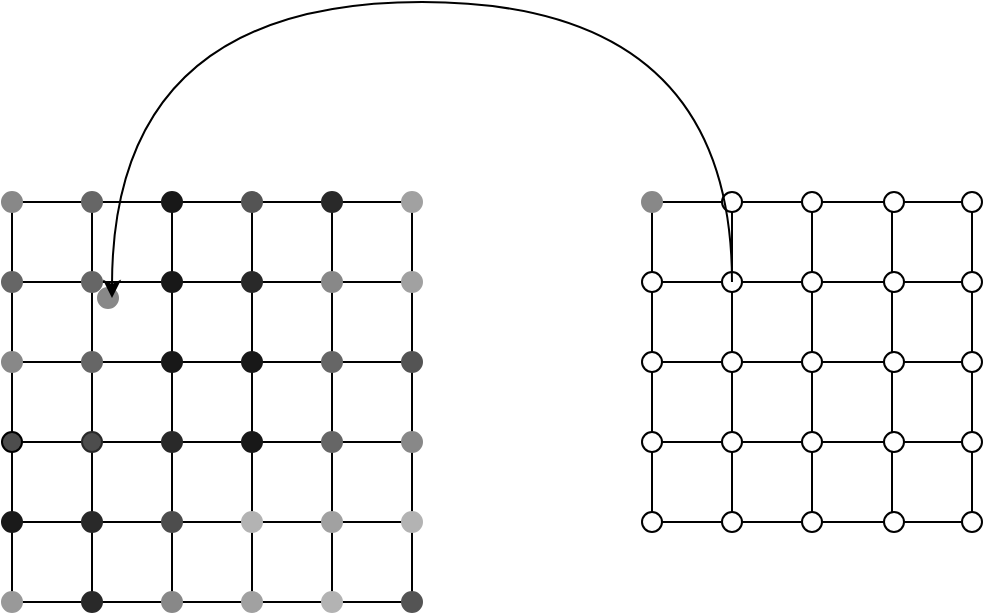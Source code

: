 <mxfile version="22.1.11" type="device">
  <diagram name="Page-1" id="Iq3kaCA_OFmNqjkNu6pI">
    <mxGraphModel dx="2074" dy="1155" grid="1" gridSize="10" guides="1" tooltips="1" connect="1" arrows="1" fold="1" page="1" pageScale="1" pageWidth="850" pageHeight="1100" math="0" shadow="0">
      <root>
        <mxCell id="0" />
        <mxCell id="1" parent="0" />
        <mxCell id="1XzfA2FKII9AaClCdBNQ-2" value="" style="endArrow=none;html=1;rounded=0;" edge="1" parent="1">
          <mxGeometry width="50" height="50" relative="1" as="geometry">
            <mxPoint x="160" y="440" as="sourcePoint" />
            <mxPoint x="160" y="240" as="targetPoint" />
          </mxGeometry>
        </mxCell>
        <mxCell id="1XzfA2FKII9AaClCdBNQ-3" value="" style="endArrow=none;html=1;rounded=0;" edge="1" parent="1" source="1XzfA2FKII9AaClCdBNQ-26">
          <mxGeometry width="50" height="50" relative="1" as="geometry">
            <mxPoint x="200" y="440" as="sourcePoint" />
            <mxPoint x="200" y="240" as="targetPoint" />
          </mxGeometry>
        </mxCell>
        <mxCell id="1XzfA2FKII9AaClCdBNQ-4" value="" style="endArrow=none;html=1;rounded=0;" edge="1" parent="1">
          <mxGeometry width="50" height="50" relative="1" as="geometry">
            <mxPoint x="280" y="440" as="sourcePoint" />
            <mxPoint x="280" y="240" as="targetPoint" />
          </mxGeometry>
        </mxCell>
        <mxCell id="1XzfA2FKII9AaClCdBNQ-5" value="" style="endArrow=none;html=1;rounded=0;" edge="1" parent="1">
          <mxGeometry width="50" height="50" relative="1" as="geometry">
            <mxPoint x="320" y="440" as="sourcePoint" />
            <mxPoint x="320" y="240" as="targetPoint" />
          </mxGeometry>
        </mxCell>
        <mxCell id="1XzfA2FKII9AaClCdBNQ-6" value="" style="endArrow=none;html=1;rounded=0;" edge="1" parent="1">
          <mxGeometry width="50" height="50" relative="1" as="geometry">
            <mxPoint x="360" y="440" as="sourcePoint" />
            <mxPoint x="360" y="240" as="targetPoint" />
          </mxGeometry>
        </mxCell>
        <mxCell id="1XzfA2FKII9AaClCdBNQ-7" value="" style="endArrow=none;html=1;rounded=0;" edge="1" parent="1">
          <mxGeometry width="50" height="50" relative="1" as="geometry">
            <mxPoint x="240" y="440" as="sourcePoint" />
            <mxPoint x="240" y="240" as="targetPoint" />
          </mxGeometry>
        </mxCell>
        <mxCell id="1XzfA2FKII9AaClCdBNQ-8" value="" style="endArrow=none;html=1;rounded=0;" edge="1" parent="1" source="1XzfA2FKII9AaClCdBNQ-35">
          <mxGeometry width="50" height="50" relative="1" as="geometry">
            <mxPoint x="160" y="280" as="sourcePoint" />
            <mxPoint x="360" y="280" as="targetPoint" />
          </mxGeometry>
        </mxCell>
        <mxCell id="1XzfA2FKII9AaClCdBNQ-9" value="" style="endArrow=none;html=1;rounded=0;" edge="1" parent="1" source="1XzfA2FKII9AaClCdBNQ-36">
          <mxGeometry width="50" height="50" relative="1" as="geometry">
            <mxPoint x="160" y="320" as="sourcePoint" />
            <mxPoint x="360" y="320" as="targetPoint" />
          </mxGeometry>
        </mxCell>
        <mxCell id="1XzfA2FKII9AaClCdBNQ-11" value="" style="endArrow=none;html=1;rounded=0;" edge="1" parent="1" source="1XzfA2FKII9AaClCdBNQ-38">
          <mxGeometry width="50" height="50" relative="1" as="geometry">
            <mxPoint x="160" y="400" as="sourcePoint" />
            <mxPoint x="360" y="400" as="targetPoint" />
          </mxGeometry>
        </mxCell>
        <mxCell id="1XzfA2FKII9AaClCdBNQ-12" value="" style="endArrow=none;html=1;rounded=0;" edge="1" parent="1" source="1XzfA2FKII9AaClCdBNQ-37">
          <mxGeometry width="50" height="50" relative="1" as="geometry">
            <mxPoint x="160" y="360" as="sourcePoint" />
            <mxPoint x="360" y="360" as="targetPoint" />
          </mxGeometry>
        </mxCell>
        <mxCell id="1XzfA2FKII9AaClCdBNQ-13" value="" style="endArrow=none;html=1;rounded=0;" edge="1" parent="1">
          <mxGeometry width="50" height="50" relative="1" as="geometry">
            <mxPoint x="480" y="400" as="sourcePoint" />
            <mxPoint x="480" y="240" as="targetPoint" />
          </mxGeometry>
        </mxCell>
        <mxCell id="1XzfA2FKII9AaClCdBNQ-14" value="" style="endArrow=none;html=1;rounded=0;" edge="1" parent="1">
          <mxGeometry width="50" height="50" relative="1" as="geometry">
            <mxPoint x="520" y="400" as="sourcePoint" />
            <mxPoint x="520" y="240" as="targetPoint" />
          </mxGeometry>
        </mxCell>
        <mxCell id="1XzfA2FKII9AaClCdBNQ-15" value="" style="endArrow=none;html=1;rounded=0;" edge="1" parent="1">
          <mxGeometry width="50" height="50" relative="1" as="geometry">
            <mxPoint x="600" y="400" as="sourcePoint" />
            <mxPoint x="600" y="240" as="targetPoint" />
          </mxGeometry>
        </mxCell>
        <mxCell id="1XzfA2FKII9AaClCdBNQ-16" value="" style="endArrow=none;html=1;rounded=0;" edge="1" parent="1">
          <mxGeometry width="50" height="50" relative="1" as="geometry">
            <mxPoint x="640" y="400" as="sourcePoint" />
            <mxPoint x="640" y="240" as="targetPoint" />
          </mxGeometry>
        </mxCell>
        <mxCell id="1XzfA2FKII9AaClCdBNQ-18" value="" style="endArrow=none;html=1;rounded=0;" edge="1" parent="1">
          <mxGeometry width="50" height="50" relative="1" as="geometry">
            <mxPoint x="560" y="400" as="sourcePoint" />
            <mxPoint x="560" y="240" as="targetPoint" />
          </mxGeometry>
        </mxCell>
        <mxCell id="1XzfA2FKII9AaClCdBNQ-19" value="" style="endArrow=none;html=1;rounded=0;" edge="1" parent="1">
          <mxGeometry width="50" height="50" relative="1" as="geometry">
            <mxPoint x="480" y="280" as="sourcePoint" />
            <mxPoint x="640" y="280" as="targetPoint" />
          </mxGeometry>
        </mxCell>
        <mxCell id="1XzfA2FKII9AaClCdBNQ-20" value="" style="endArrow=none;html=1;rounded=0;" edge="1" parent="1">
          <mxGeometry width="50" height="50" relative="1" as="geometry">
            <mxPoint x="480" y="320" as="sourcePoint" />
            <mxPoint x="640" y="320" as="targetPoint" />
          </mxGeometry>
        </mxCell>
        <mxCell id="1XzfA2FKII9AaClCdBNQ-21" value="" style="endArrow=none;html=1;rounded=0;" edge="1" parent="1">
          <mxGeometry width="50" height="50" relative="1" as="geometry">
            <mxPoint x="480" y="400" as="sourcePoint" />
            <mxPoint x="640" y="400" as="targetPoint" />
          </mxGeometry>
        </mxCell>
        <mxCell id="1XzfA2FKII9AaClCdBNQ-22" value="" style="endArrow=none;html=1;rounded=0;" edge="1" parent="1">
          <mxGeometry width="50" height="50" relative="1" as="geometry">
            <mxPoint x="480" y="360" as="sourcePoint" />
            <mxPoint x="640" y="360" as="targetPoint" />
          </mxGeometry>
        </mxCell>
        <mxCell id="1XzfA2FKII9AaClCdBNQ-23" value="" style="endArrow=none;html=1;rounded=0;" edge="1" parent="1" source="1XzfA2FKII9AaClCdBNQ-39">
          <mxGeometry width="50" height="50" relative="1" as="geometry">
            <mxPoint x="160" y="440" as="sourcePoint" />
            <mxPoint x="360" y="440" as="targetPoint" />
          </mxGeometry>
        </mxCell>
        <mxCell id="1XzfA2FKII9AaClCdBNQ-24" value="" style="endArrow=none;html=1;rounded=0;" edge="1" parent="1" source="1XzfA2FKII9AaClCdBNQ-40">
          <mxGeometry width="50" height="50" relative="1" as="geometry">
            <mxPoint x="160" y="240" as="sourcePoint" />
            <mxPoint x="360" y="240" as="targetPoint" />
          </mxGeometry>
        </mxCell>
        <mxCell id="1XzfA2FKII9AaClCdBNQ-25" value="" style="endArrow=none;html=1;rounded=0;" edge="1" parent="1">
          <mxGeometry width="50" height="50" relative="1" as="geometry">
            <mxPoint x="480" y="240" as="sourcePoint" />
            <mxPoint x="640" y="240" as="targetPoint" />
          </mxGeometry>
        </mxCell>
        <mxCell id="1XzfA2FKII9AaClCdBNQ-27" value="" style="endArrow=none;html=1;rounded=0;" edge="1" parent="1" source="1XzfA2FKII9AaClCdBNQ-28" target="1XzfA2FKII9AaClCdBNQ-26">
          <mxGeometry width="50" height="50" relative="1" as="geometry">
            <mxPoint x="200" y="440" as="sourcePoint" />
            <mxPoint x="200" y="240" as="targetPoint" />
          </mxGeometry>
        </mxCell>
        <mxCell id="1XzfA2FKII9AaClCdBNQ-26" value="" style="ellipse;whiteSpace=wrap;html=1;aspect=fixed;fillColor=#666666;strokeColor=#666666;" vertex="1" parent="1">
          <mxGeometry x="195" y="275" width="10" height="10" as="geometry" />
        </mxCell>
        <mxCell id="1XzfA2FKII9AaClCdBNQ-29" value="" style="endArrow=none;html=1;rounded=0;" edge="1" parent="1" target="1XzfA2FKII9AaClCdBNQ-28">
          <mxGeometry width="50" height="50" relative="1" as="geometry">
            <mxPoint x="200" y="440" as="sourcePoint" />
            <mxPoint x="200" y="285" as="targetPoint" />
          </mxGeometry>
        </mxCell>
        <mxCell id="1XzfA2FKII9AaClCdBNQ-28" value="" style="ellipse;whiteSpace=wrap;html=1;aspect=fixed;strokeColor=#666666;fillColor=#666666;" vertex="1" parent="1">
          <mxGeometry x="195" y="315" width="10" height="10" as="geometry" />
        </mxCell>
        <mxCell id="1XzfA2FKII9AaClCdBNQ-31" value="" style="ellipse;whiteSpace=wrap;html=1;aspect=fixed;strokeColor=#292929;fillColor=#4D4D4D;" vertex="1" parent="1">
          <mxGeometry x="195" y="355" width="10" height="10" as="geometry" />
        </mxCell>
        <mxCell id="1XzfA2FKII9AaClCdBNQ-32" value="" style="ellipse;whiteSpace=wrap;html=1;aspect=fixed;strokeColor=#292929;fillColor=#292929;" vertex="1" parent="1">
          <mxGeometry x="195" y="395" width="10" height="10" as="geometry" />
        </mxCell>
        <mxCell id="1XzfA2FKII9AaClCdBNQ-33" value="" style="ellipse;whiteSpace=wrap;html=1;aspect=fixed;strokeColor=#292929;fillColor=#292929;" vertex="1" parent="1">
          <mxGeometry x="195" y="435" width="10" height="10" as="geometry" />
        </mxCell>
        <mxCell id="1XzfA2FKII9AaClCdBNQ-34" value="" style="ellipse;whiteSpace=wrap;html=1;aspect=fixed;fillColor=#666666;strokeColor=#666666;" vertex="1" parent="1">
          <mxGeometry x="195" y="235" width="10" height="10" as="geometry" />
        </mxCell>
        <mxCell id="1XzfA2FKII9AaClCdBNQ-42" value="" style="endArrow=none;html=1;rounded=0;" edge="1" parent="1" target="1XzfA2FKII9AaClCdBNQ-40">
          <mxGeometry width="50" height="50" relative="1" as="geometry">
            <mxPoint x="160" y="240" as="sourcePoint" />
            <mxPoint x="360" y="240" as="targetPoint" />
          </mxGeometry>
        </mxCell>
        <mxCell id="1XzfA2FKII9AaClCdBNQ-40" value="" style="ellipse;whiteSpace=wrap;html=1;aspect=fixed;fillColor=#888888;strokeColor=#888888;" vertex="1" parent="1">
          <mxGeometry x="155" y="235" width="10" height="10" as="geometry" />
        </mxCell>
        <mxCell id="1XzfA2FKII9AaClCdBNQ-43" value="" style="endArrow=none;html=1;rounded=0;" edge="1" parent="1" target="1XzfA2FKII9AaClCdBNQ-35">
          <mxGeometry width="50" height="50" relative="1" as="geometry">
            <mxPoint x="160" y="280" as="sourcePoint" />
            <mxPoint x="360" y="280" as="targetPoint" />
          </mxGeometry>
        </mxCell>
        <mxCell id="1XzfA2FKII9AaClCdBNQ-35" value="" style="ellipse;whiteSpace=wrap;html=1;aspect=fixed;strokeColor=#666666;fillColor=#666666;" vertex="1" parent="1">
          <mxGeometry x="155" y="275" width="10" height="10" as="geometry" />
        </mxCell>
        <mxCell id="1XzfA2FKII9AaClCdBNQ-44" value="" style="endArrow=none;html=1;rounded=0;" edge="1" parent="1" target="1XzfA2FKII9AaClCdBNQ-36">
          <mxGeometry width="50" height="50" relative="1" as="geometry">
            <mxPoint x="160" y="320" as="sourcePoint" />
            <mxPoint x="360" y="320" as="targetPoint" />
          </mxGeometry>
        </mxCell>
        <mxCell id="1XzfA2FKII9AaClCdBNQ-36" value="" style="ellipse;whiteSpace=wrap;html=1;aspect=fixed;strokeColor=#888888;fillColor=#888888;" vertex="1" parent="1">
          <mxGeometry x="155" y="315" width="10" height="10" as="geometry" />
        </mxCell>
        <mxCell id="1XzfA2FKII9AaClCdBNQ-45" value="" style="endArrow=none;html=1;rounded=0;" edge="1" parent="1" target="1XzfA2FKII9AaClCdBNQ-37">
          <mxGeometry width="50" height="50" relative="1" as="geometry">
            <mxPoint x="160" y="360" as="sourcePoint" />
            <mxPoint x="360" y="360" as="targetPoint" />
          </mxGeometry>
        </mxCell>
        <mxCell id="1XzfA2FKII9AaClCdBNQ-37" value="" style="ellipse;whiteSpace=wrap;html=1;aspect=fixed;fillColor=#4D4D4D;" vertex="1" parent="1">
          <mxGeometry x="155" y="355" width="10" height="10" as="geometry" />
        </mxCell>
        <mxCell id="1XzfA2FKII9AaClCdBNQ-46" value="" style="endArrow=none;html=1;rounded=0;" edge="1" parent="1" target="1XzfA2FKII9AaClCdBNQ-38">
          <mxGeometry width="50" height="50" relative="1" as="geometry">
            <mxPoint x="160" y="400" as="sourcePoint" />
            <mxPoint x="360" y="400" as="targetPoint" />
          </mxGeometry>
        </mxCell>
        <mxCell id="1XzfA2FKII9AaClCdBNQ-38" value="" style="ellipse;whiteSpace=wrap;html=1;aspect=fixed;strokeColor=#1A1A1A;fillColor=#1A1A1A;" vertex="1" parent="1">
          <mxGeometry x="155" y="395" width="10" height="10" as="geometry" />
        </mxCell>
        <mxCell id="1XzfA2FKII9AaClCdBNQ-47" value="" style="endArrow=none;html=1;rounded=0;" edge="1" parent="1" target="1XzfA2FKII9AaClCdBNQ-39">
          <mxGeometry width="50" height="50" relative="1" as="geometry">
            <mxPoint x="160" y="440" as="sourcePoint" />
            <mxPoint x="360" y="440" as="targetPoint" />
          </mxGeometry>
        </mxCell>
        <mxCell id="1XzfA2FKII9AaClCdBNQ-39" value="" style="ellipse;whiteSpace=wrap;html=1;aspect=fixed;strokeColor=#999999;fillColor=#999999;" vertex="1" parent="1">
          <mxGeometry x="155" y="435" width="10" height="10" as="geometry" />
        </mxCell>
        <mxCell id="1XzfA2FKII9AaClCdBNQ-48" value="" style="ellipse;whiteSpace=wrap;html=1;aspect=fixed;fillColor=#181818;strokeColor=#181818;" vertex="1" parent="1">
          <mxGeometry x="235" y="275" width="10" height="10" as="geometry" />
        </mxCell>
        <mxCell id="1XzfA2FKII9AaClCdBNQ-49" value="" style="ellipse;whiteSpace=wrap;html=1;aspect=fixed;strokeColor=#181818;gradientColor=none;fillColor=#181818;" vertex="1" parent="1">
          <mxGeometry x="235" y="315" width="10" height="10" as="geometry" />
        </mxCell>
        <mxCell id="1XzfA2FKII9AaClCdBNQ-50" value="" style="ellipse;whiteSpace=wrap;html=1;aspect=fixed;strokeColor=#292929;fillColor=#292929;" vertex="1" parent="1">
          <mxGeometry x="235" y="355" width="10" height="10" as="geometry" />
        </mxCell>
        <mxCell id="1XzfA2FKII9AaClCdBNQ-51" value="" style="ellipse;whiteSpace=wrap;html=1;aspect=fixed;strokeColor=#4D4D4D;fillColor=#4D4D4D;" vertex="1" parent="1">
          <mxGeometry x="235" y="395" width="10" height="10" as="geometry" />
        </mxCell>
        <mxCell id="1XzfA2FKII9AaClCdBNQ-52" value="" style="ellipse;whiteSpace=wrap;html=1;aspect=fixed;strokeColor=#888888;fillColor=#888888;" vertex="1" parent="1">
          <mxGeometry x="235" y="435" width="10" height="10" as="geometry" />
        </mxCell>
        <mxCell id="1XzfA2FKII9AaClCdBNQ-53" value="" style="ellipse;whiteSpace=wrap;html=1;aspect=fixed;fillColor=#181818;strokeColor=#181818;" vertex="1" parent="1">
          <mxGeometry x="235" y="235" width="10" height="10" as="geometry" />
        </mxCell>
        <mxCell id="1XzfA2FKII9AaClCdBNQ-54" value="" style="ellipse;whiteSpace=wrap;html=1;aspect=fixed;strokeColor=#292929;fillColor=#292929;" vertex="1" parent="1">
          <mxGeometry x="275" y="275" width="10" height="10" as="geometry" />
        </mxCell>
        <mxCell id="1XzfA2FKII9AaClCdBNQ-55" value="" style="ellipse;whiteSpace=wrap;html=1;aspect=fixed;strokeColor=#181818;fillColor=#181818;" vertex="1" parent="1">
          <mxGeometry x="275" y="315" width="10" height="10" as="geometry" />
        </mxCell>
        <mxCell id="1XzfA2FKII9AaClCdBNQ-56" value="" style="ellipse;whiteSpace=wrap;html=1;aspect=fixed;strokeColor=#181818;fillColor=#181818;" vertex="1" parent="1">
          <mxGeometry x="275" y="355" width="10" height="10" as="geometry" />
        </mxCell>
        <mxCell id="1XzfA2FKII9AaClCdBNQ-57" value="" style="ellipse;whiteSpace=wrap;html=1;aspect=fixed;strokeColor=#B3B3B3;fillColor=#B3B3B3;" vertex="1" parent="1">
          <mxGeometry x="275" y="395" width="10" height="10" as="geometry" />
        </mxCell>
        <mxCell id="1XzfA2FKII9AaClCdBNQ-58" value="" style="ellipse;whiteSpace=wrap;html=1;aspect=fixed;strokeColor=#A1A1A1;fillColor=#A1A1A1;" vertex="1" parent="1">
          <mxGeometry x="275" y="435" width="10" height="10" as="geometry" />
        </mxCell>
        <mxCell id="1XzfA2FKII9AaClCdBNQ-59" value="" style="ellipse;whiteSpace=wrap;html=1;aspect=fixed;fillColor=#545454;strokeColor=#545454;" vertex="1" parent="1">
          <mxGeometry x="275" y="235" width="10" height="10" as="geometry" />
        </mxCell>
        <mxCell id="1XzfA2FKII9AaClCdBNQ-60" value="" style="ellipse;whiteSpace=wrap;html=1;aspect=fixed;fillColor=#888888;strokeColor=#888888;" vertex="1" parent="1">
          <mxGeometry x="315" y="275" width="10" height="10" as="geometry" />
        </mxCell>
        <mxCell id="1XzfA2FKII9AaClCdBNQ-61" value="" style="ellipse;whiteSpace=wrap;html=1;aspect=fixed;strokeColor=#666666;fillColor=#666666;" vertex="1" parent="1">
          <mxGeometry x="315" y="315" width="10" height="10" as="geometry" />
        </mxCell>
        <mxCell id="1XzfA2FKII9AaClCdBNQ-62" value="" style="ellipse;whiteSpace=wrap;html=1;aspect=fixed;strokeColor=#666666;fillColor=#666666;" vertex="1" parent="1">
          <mxGeometry x="315" y="355" width="10" height="10" as="geometry" />
        </mxCell>
        <mxCell id="1XzfA2FKII9AaClCdBNQ-63" value="" style="ellipse;whiteSpace=wrap;html=1;aspect=fixed;strokeColor=#A1A1A1;fillColor=#A1A1A1;" vertex="1" parent="1">
          <mxGeometry x="315" y="395" width="10" height="10" as="geometry" />
        </mxCell>
        <mxCell id="1XzfA2FKII9AaClCdBNQ-64" value="" style="ellipse;whiteSpace=wrap;html=1;aspect=fixed;strokeColor=#B3B3B3;fillColor=#B3B3B3;" vertex="1" parent="1">
          <mxGeometry x="315" y="435" width="10" height="10" as="geometry" />
        </mxCell>
        <mxCell id="1XzfA2FKII9AaClCdBNQ-65" value="" style="ellipse;whiteSpace=wrap;html=1;aspect=fixed;fillColor=#292929;strokeColor=#292929;" vertex="1" parent="1">
          <mxGeometry x="315" y="235" width="10" height="10" as="geometry" />
        </mxCell>
        <mxCell id="1XzfA2FKII9AaClCdBNQ-66" value="" style="ellipse;whiteSpace=wrap;html=1;aspect=fixed;fillColor=#A1A1A1;strokeColor=#A1A1A1;" vertex="1" parent="1">
          <mxGeometry x="355" y="275" width="10" height="10" as="geometry" />
        </mxCell>
        <mxCell id="1XzfA2FKII9AaClCdBNQ-67" value="" style="ellipse;whiteSpace=wrap;html=1;aspect=fixed;strokeColor=#545454;gradientColor=none;fillColor=#545454;" vertex="1" parent="1">
          <mxGeometry x="355" y="315" width="10" height="10" as="geometry" />
        </mxCell>
        <mxCell id="1XzfA2FKII9AaClCdBNQ-68" value="" style="ellipse;whiteSpace=wrap;html=1;aspect=fixed;strokeColor=#888888;fillColor=#888888;" vertex="1" parent="1">
          <mxGeometry x="355" y="355" width="10" height="10" as="geometry" />
        </mxCell>
        <mxCell id="1XzfA2FKII9AaClCdBNQ-69" value="" style="ellipse;whiteSpace=wrap;html=1;aspect=fixed;strokeColor=#B3B3B3;fillColor=#B3B3B3;" vertex="1" parent="1">
          <mxGeometry x="355" y="395" width="10" height="10" as="geometry" />
        </mxCell>
        <mxCell id="1XzfA2FKII9AaClCdBNQ-70" value="" style="ellipse;whiteSpace=wrap;html=1;aspect=fixed;strokeColor=#545454;fillColor=#545454;" vertex="1" parent="1">
          <mxGeometry x="355" y="435" width="10" height="10" as="geometry" />
        </mxCell>
        <mxCell id="1XzfA2FKII9AaClCdBNQ-71" value="" style="ellipse;whiteSpace=wrap;html=1;aspect=fixed;fillColor=#A1A1A1;strokeColor=#A1A1A1;" vertex="1" parent="1">
          <mxGeometry x="355" y="235" width="10" height="10" as="geometry" />
        </mxCell>
        <mxCell id="1XzfA2FKII9AaClCdBNQ-72" value="" style="ellipse;whiteSpace=wrap;html=1;aspect=fixed;" vertex="1" parent="1">
          <mxGeometry x="475" y="275" width="10" height="10" as="geometry" />
        </mxCell>
        <mxCell id="1XzfA2FKII9AaClCdBNQ-73" value="" style="ellipse;whiteSpace=wrap;html=1;aspect=fixed;" vertex="1" parent="1">
          <mxGeometry x="475" y="315" width="10" height="10" as="geometry" />
        </mxCell>
        <mxCell id="1XzfA2FKII9AaClCdBNQ-74" value="" style="ellipse;whiteSpace=wrap;html=1;aspect=fixed;" vertex="1" parent="1">
          <mxGeometry x="475" y="355" width="10" height="10" as="geometry" />
        </mxCell>
        <mxCell id="1XzfA2FKII9AaClCdBNQ-75" value="" style="ellipse;whiteSpace=wrap;html=1;aspect=fixed;" vertex="1" parent="1">
          <mxGeometry x="475" y="395" width="10" height="10" as="geometry" />
        </mxCell>
        <mxCell id="1XzfA2FKII9AaClCdBNQ-77" value="" style="ellipse;whiteSpace=wrap;html=1;aspect=fixed;fillColor=#888888;strokeColor=#888888;" vertex="1" parent="1">
          <mxGeometry x="475" y="235" width="10" height="10" as="geometry" />
        </mxCell>
        <mxCell id="1XzfA2FKII9AaClCdBNQ-78" value="" style="ellipse;whiteSpace=wrap;html=1;aspect=fixed;" vertex="1" parent="1">
          <mxGeometry x="515" y="275" width="10" height="10" as="geometry" />
        </mxCell>
        <mxCell id="1XzfA2FKII9AaClCdBNQ-79" value="" style="ellipse;whiteSpace=wrap;html=1;aspect=fixed;" vertex="1" parent="1">
          <mxGeometry x="515" y="315" width="10" height="10" as="geometry" />
        </mxCell>
        <mxCell id="1XzfA2FKII9AaClCdBNQ-80" value="" style="ellipse;whiteSpace=wrap;html=1;aspect=fixed;" vertex="1" parent="1">
          <mxGeometry x="515" y="355" width="10" height="10" as="geometry" />
        </mxCell>
        <mxCell id="1XzfA2FKII9AaClCdBNQ-81" value="" style="ellipse;whiteSpace=wrap;html=1;aspect=fixed;" vertex="1" parent="1">
          <mxGeometry x="515" y="395" width="10" height="10" as="geometry" />
        </mxCell>
        <mxCell id="1XzfA2FKII9AaClCdBNQ-83" value="" style="ellipse;whiteSpace=wrap;html=1;aspect=fixed;" vertex="1" parent="1">
          <mxGeometry x="515" y="235" width="10" height="10" as="geometry" />
        </mxCell>
        <mxCell id="1XzfA2FKII9AaClCdBNQ-84" value="" style="ellipse;whiteSpace=wrap;html=1;aspect=fixed;" vertex="1" parent="1">
          <mxGeometry x="555" y="275" width="10" height="10" as="geometry" />
        </mxCell>
        <mxCell id="1XzfA2FKII9AaClCdBNQ-85" value="" style="ellipse;whiteSpace=wrap;html=1;aspect=fixed;" vertex="1" parent="1">
          <mxGeometry x="555" y="315" width="10" height="10" as="geometry" />
        </mxCell>
        <mxCell id="1XzfA2FKII9AaClCdBNQ-86" value="" style="ellipse;whiteSpace=wrap;html=1;aspect=fixed;" vertex="1" parent="1">
          <mxGeometry x="555" y="355" width="10" height="10" as="geometry" />
        </mxCell>
        <mxCell id="1XzfA2FKII9AaClCdBNQ-87" value="" style="ellipse;whiteSpace=wrap;html=1;aspect=fixed;" vertex="1" parent="1">
          <mxGeometry x="555" y="395" width="10" height="10" as="geometry" />
        </mxCell>
        <mxCell id="1XzfA2FKII9AaClCdBNQ-89" value="" style="ellipse;whiteSpace=wrap;html=1;aspect=fixed;" vertex="1" parent="1">
          <mxGeometry x="555" y="235" width="10" height="10" as="geometry" />
        </mxCell>
        <mxCell id="1XzfA2FKII9AaClCdBNQ-90" value="" style="ellipse;whiteSpace=wrap;html=1;aspect=fixed;" vertex="1" parent="1">
          <mxGeometry x="596" y="275" width="10" height="10" as="geometry" />
        </mxCell>
        <mxCell id="1XzfA2FKII9AaClCdBNQ-91" value="" style="ellipse;whiteSpace=wrap;html=1;aspect=fixed;" vertex="1" parent="1">
          <mxGeometry x="596" y="315" width="10" height="10" as="geometry" />
        </mxCell>
        <mxCell id="1XzfA2FKII9AaClCdBNQ-92" value="" style="ellipse;whiteSpace=wrap;html=1;aspect=fixed;" vertex="1" parent="1">
          <mxGeometry x="596" y="355" width="10" height="10" as="geometry" />
        </mxCell>
        <mxCell id="1XzfA2FKII9AaClCdBNQ-93" value="" style="ellipse;whiteSpace=wrap;html=1;aspect=fixed;" vertex="1" parent="1">
          <mxGeometry x="596" y="395" width="10" height="10" as="geometry" />
        </mxCell>
        <mxCell id="1XzfA2FKII9AaClCdBNQ-95" value="" style="ellipse;whiteSpace=wrap;html=1;aspect=fixed;" vertex="1" parent="1">
          <mxGeometry x="596" y="235" width="10" height="10" as="geometry" />
        </mxCell>
        <mxCell id="1XzfA2FKII9AaClCdBNQ-96" value="" style="ellipse;whiteSpace=wrap;html=1;aspect=fixed;" vertex="1" parent="1">
          <mxGeometry x="635" y="275" width="10" height="10" as="geometry" />
        </mxCell>
        <mxCell id="1XzfA2FKII9AaClCdBNQ-97" value="" style="ellipse;whiteSpace=wrap;html=1;aspect=fixed;" vertex="1" parent="1">
          <mxGeometry x="635" y="315" width="10" height="10" as="geometry" />
        </mxCell>
        <mxCell id="1XzfA2FKII9AaClCdBNQ-98" value="" style="ellipse;whiteSpace=wrap;html=1;aspect=fixed;" vertex="1" parent="1">
          <mxGeometry x="635" y="355" width="10" height="10" as="geometry" />
        </mxCell>
        <mxCell id="1XzfA2FKII9AaClCdBNQ-99" value="" style="ellipse;whiteSpace=wrap;html=1;aspect=fixed;" vertex="1" parent="1">
          <mxGeometry x="635" y="395" width="10" height="10" as="geometry" />
        </mxCell>
        <mxCell id="1XzfA2FKII9AaClCdBNQ-101" value="" style="ellipse;whiteSpace=wrap;html=1;aspect=fixed;" vertex="1" parent="1">
          <mxGeometry x="635" y="235" width="10" height="10" as="geometry" />
        </mxCell>
        <mxCell id="1XzfA2FKII9AaClCdBNQ-103" value="" style="ellipse;whiteSpace=wrap;html=1;aspect=fixed;fillColor=#888888;strokeColor=#888888;" vertex="1" parent="1">
          <mxGeometry x="203" y="283" width="10" height="10" as="geometry" />
        </mxCell>
        <mxCell id="1XzfA2FKII9AaClCdBNQ-105" value="" style="curved=1;endArrow=classic;html=1;rounded=0;edgeStyle=orthogonalEdgeStyle;" edge="1" parent="1">
          <mxGeometry width="50" height="50" relative="1" as="geometry">
            <mxPoint x="520" y="280" as="sourcePoint" />
            <mxPoint x="210" y="288" as="targetPoint" />
            <Array as="points">
              <mxPoint x="520" y="140" />
              <mxPoint x="210" y="140" />
            </Array>
          </mxGeometry>
        </mxCell>
      </root>
    </mxGraphModel>
  </diagram>
</mxfile>
